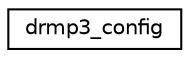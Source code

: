 digraph "Graphical Class Hierarchy"
{
 // LATEX_PDF_SIZE
  edge [fontname="Helvetica",fontsize="10",labelfontname="Helvetica",labelfontsize="10"];
  node [fontname="Helvetica",fontsize="10",shape=record];
  rankdir="LR";
  Node0 [label="drmp3_config",height=0.2,width=0.4,color="black", fillcolor="white", style="filled",URL="$structdrmp3__config.html",tooltip=" "];
}
